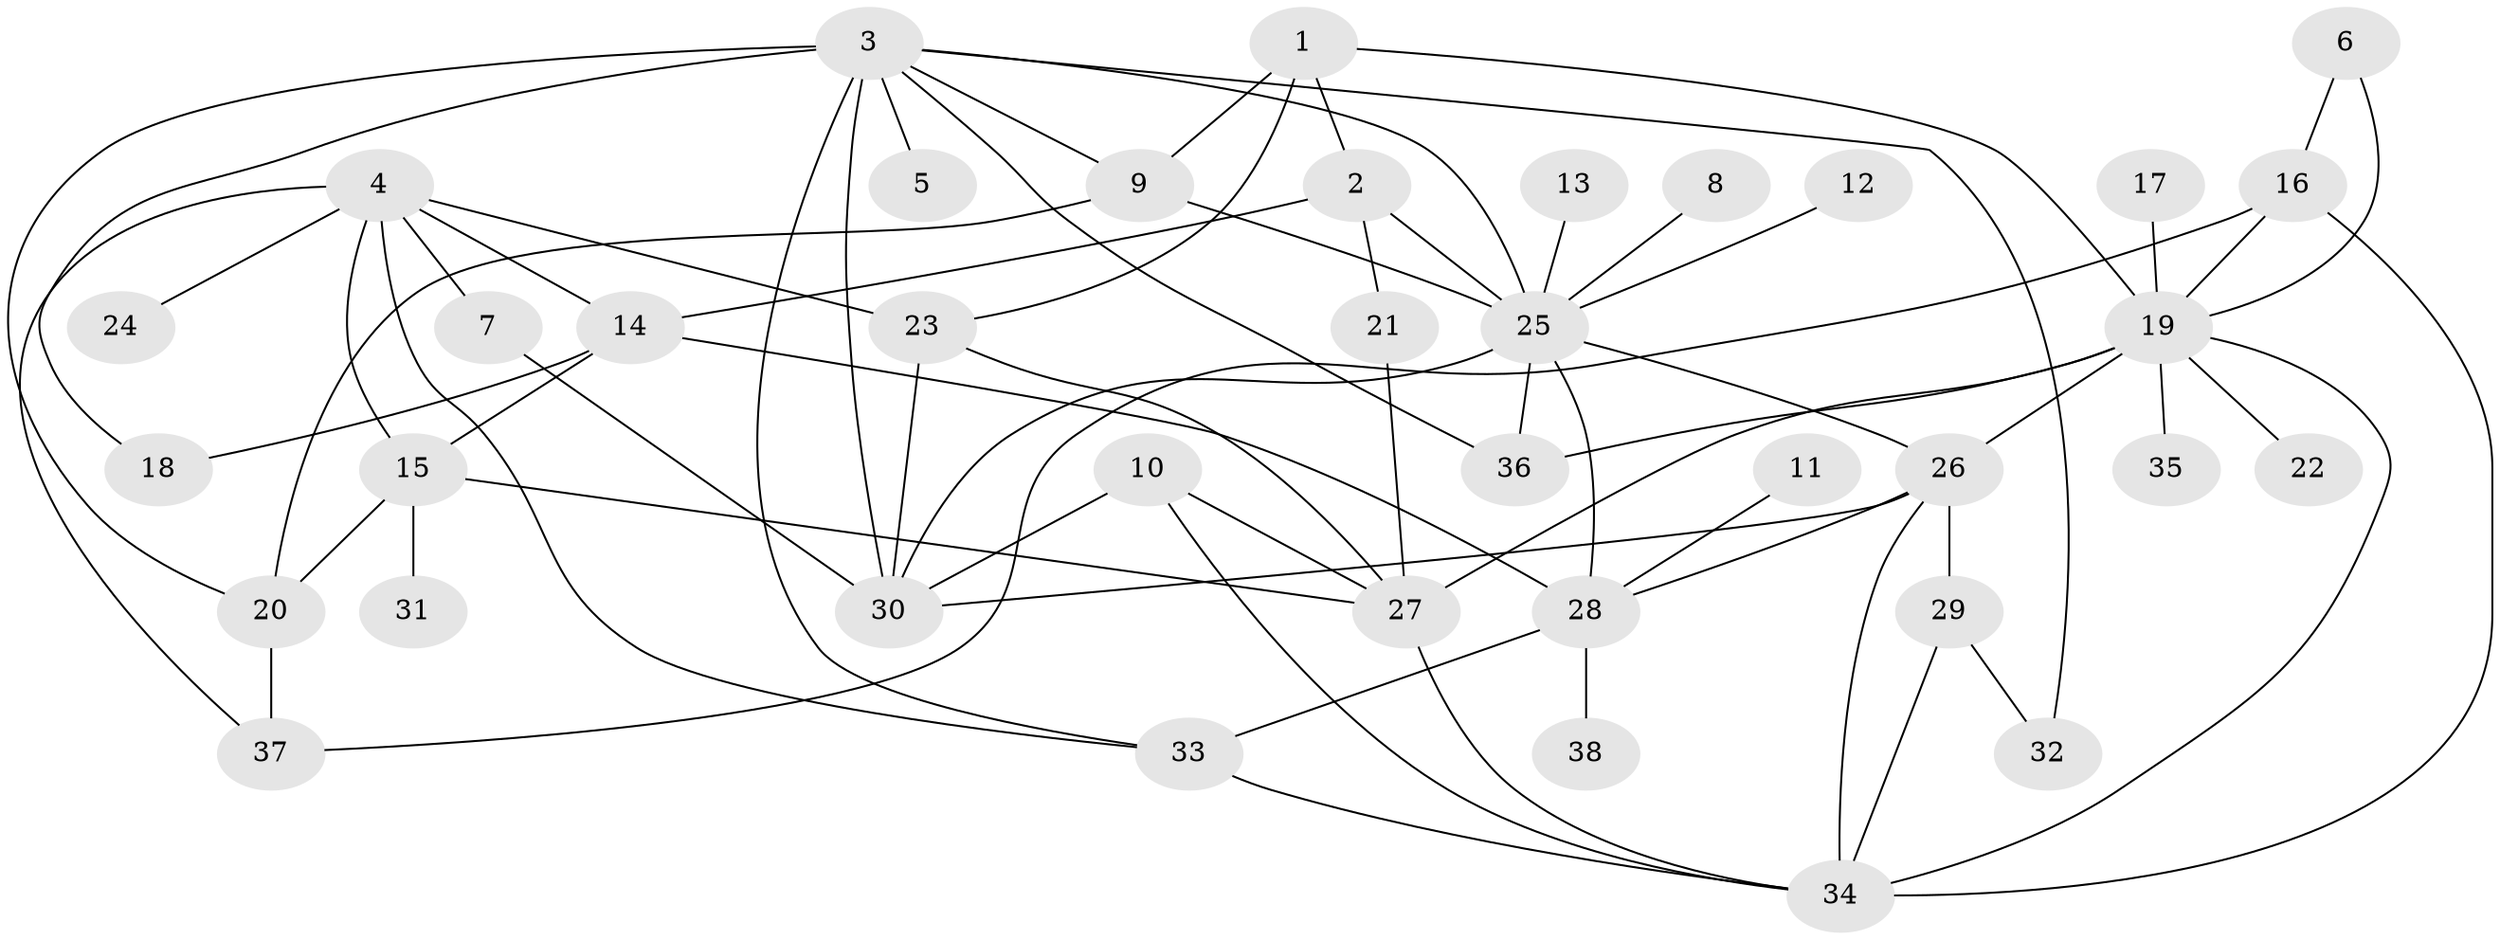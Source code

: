 // original degree distribution, {5: 0.12, 6: 0.02666666666666667, 7: 0.013333333333333334, 11: 0.013333333333333334, 8: 0.013333333333333334, 4: 0.08, 3: 0.18666666666666668, 2: 0.3466666666666667, 1: 0.2}
// Generated by graph-tools (version 1.1) at 2025/49/03/09/25 03:49:19]
// undirected, 38 vertices, 69 edges
graph export_dot {
graph [start="1"]
  node [color=gray90,style=filled];
  1;
  2;
  3;
  4;
  5;
  6;
  7;
  8;
  9;
  10;
  11;
  12;
  13;
  14;
  15;
  16;
  17;
  18;
  19;
  20;
  21;
  22;
  23;
  24;
  25;
  26;
  27;
  28;
  29;
  30;
  31;
  32;
  33;
  34;
  35;
  36;
  37;
  38;
  1 -- 2 [weight=1.0];
  1 -- 9 [weight=1.0];
  1 -- 19 [weight=1.0];
  1 -- 23 [weight=1.0];
  2 -- 14 [weight=1.0];
  2 -- 21 [weight=1.0];
  2 -- 25 [weight=1.0];
  3 -- 5 [weight=1.0];
  3 -- 9 [weight=1.0];
  3 -- 18 [weight=1.0];
  3 -- 20 [weight=1.0];
  3 -- 25 [weight=1.0];
  3 -- 30 [weight=2.0];
  3 -- 32 [weight=1.0];
  3 -- 33 [weight=1.0];
  3 -- 36 [weight=1.0];
  4 -- 7 [weight=1.0];
  4 -- 14 [weight=1.0];
  4 -- 15 [weight=1.0];
  4 -- 23 [weight=1.0];
  4 -- 24 [weight=1.0];
  4 -- 33 [weight=1.0];
  4 -- 37 [weight=1.0];
  6 -- 16 [weight=1.0];
  6 -- 19 [weight=1.0];
  7 -- 30 [weight=1.0];
  8 -- 25 [weight=1.0];
  9 -- 20 [weight=1.0];
  9 -- 25 [weight=1.0];
  10 -- 27 [weight=1.0];
  10 -- 30 [weight=1.0];
  10 -- 34 [weight=1.0];
  11 -- 28 [weight=1.0];
  12 -- 25 [weight=1.0];
  13 -- 25 [weight=1.0];
  14 -- 15 [weight=1.0];
  14 -- 18 [weight=1.0];
  14 -- 28 [weight=1.0];
  15 -- 20 [weight=1.0];
  15 -- 27 [weight=1.0];
  15 -- 31 [weight=1.0];
  16 -- 19 [weight=1.0];
  16 -- 34 [weight=1.0];
  16 -- 37 [weight=1.0];
  17 -- 19 [weight=1.0];
  19 -- 22 [weight=1.0];
  19 -- 26 [weight=1.0];
  19 -- 27 [weight=1.0];
  19 -- 34 [weight=1.0];
  19 -- 35 [weight=1.0];
  19 -- 36 [weight=1.0];
  20 -- 37 [weight=1.0];
  21 -- 27 [weight=1.0];
  23 -- 27 [weight=1.0];
  23 -- 30 [weight=1.0];
  25 -- 26 [weight=1.0];
  25 -- 28 [weight=1.0];
  25 -- 30 [weight=1.0];
  25 -- 36 [weight=1.0];
  26 -- 28 [weight=1.0];
  26 -- 29 [weight=1.0];
  26 -- 30 [weight=1.0];
  26 -- 34 [weight=1.0];
  27 -- 34 [weight=1.0];
  28 -- 33 [weight=2.0];
  28 -- 38 [weight=1.0];
  29 -- 32 [weight=1.0];
  29 -- 34 [weight=1.0];
  33 -- 34 [weight=1.0];
}
